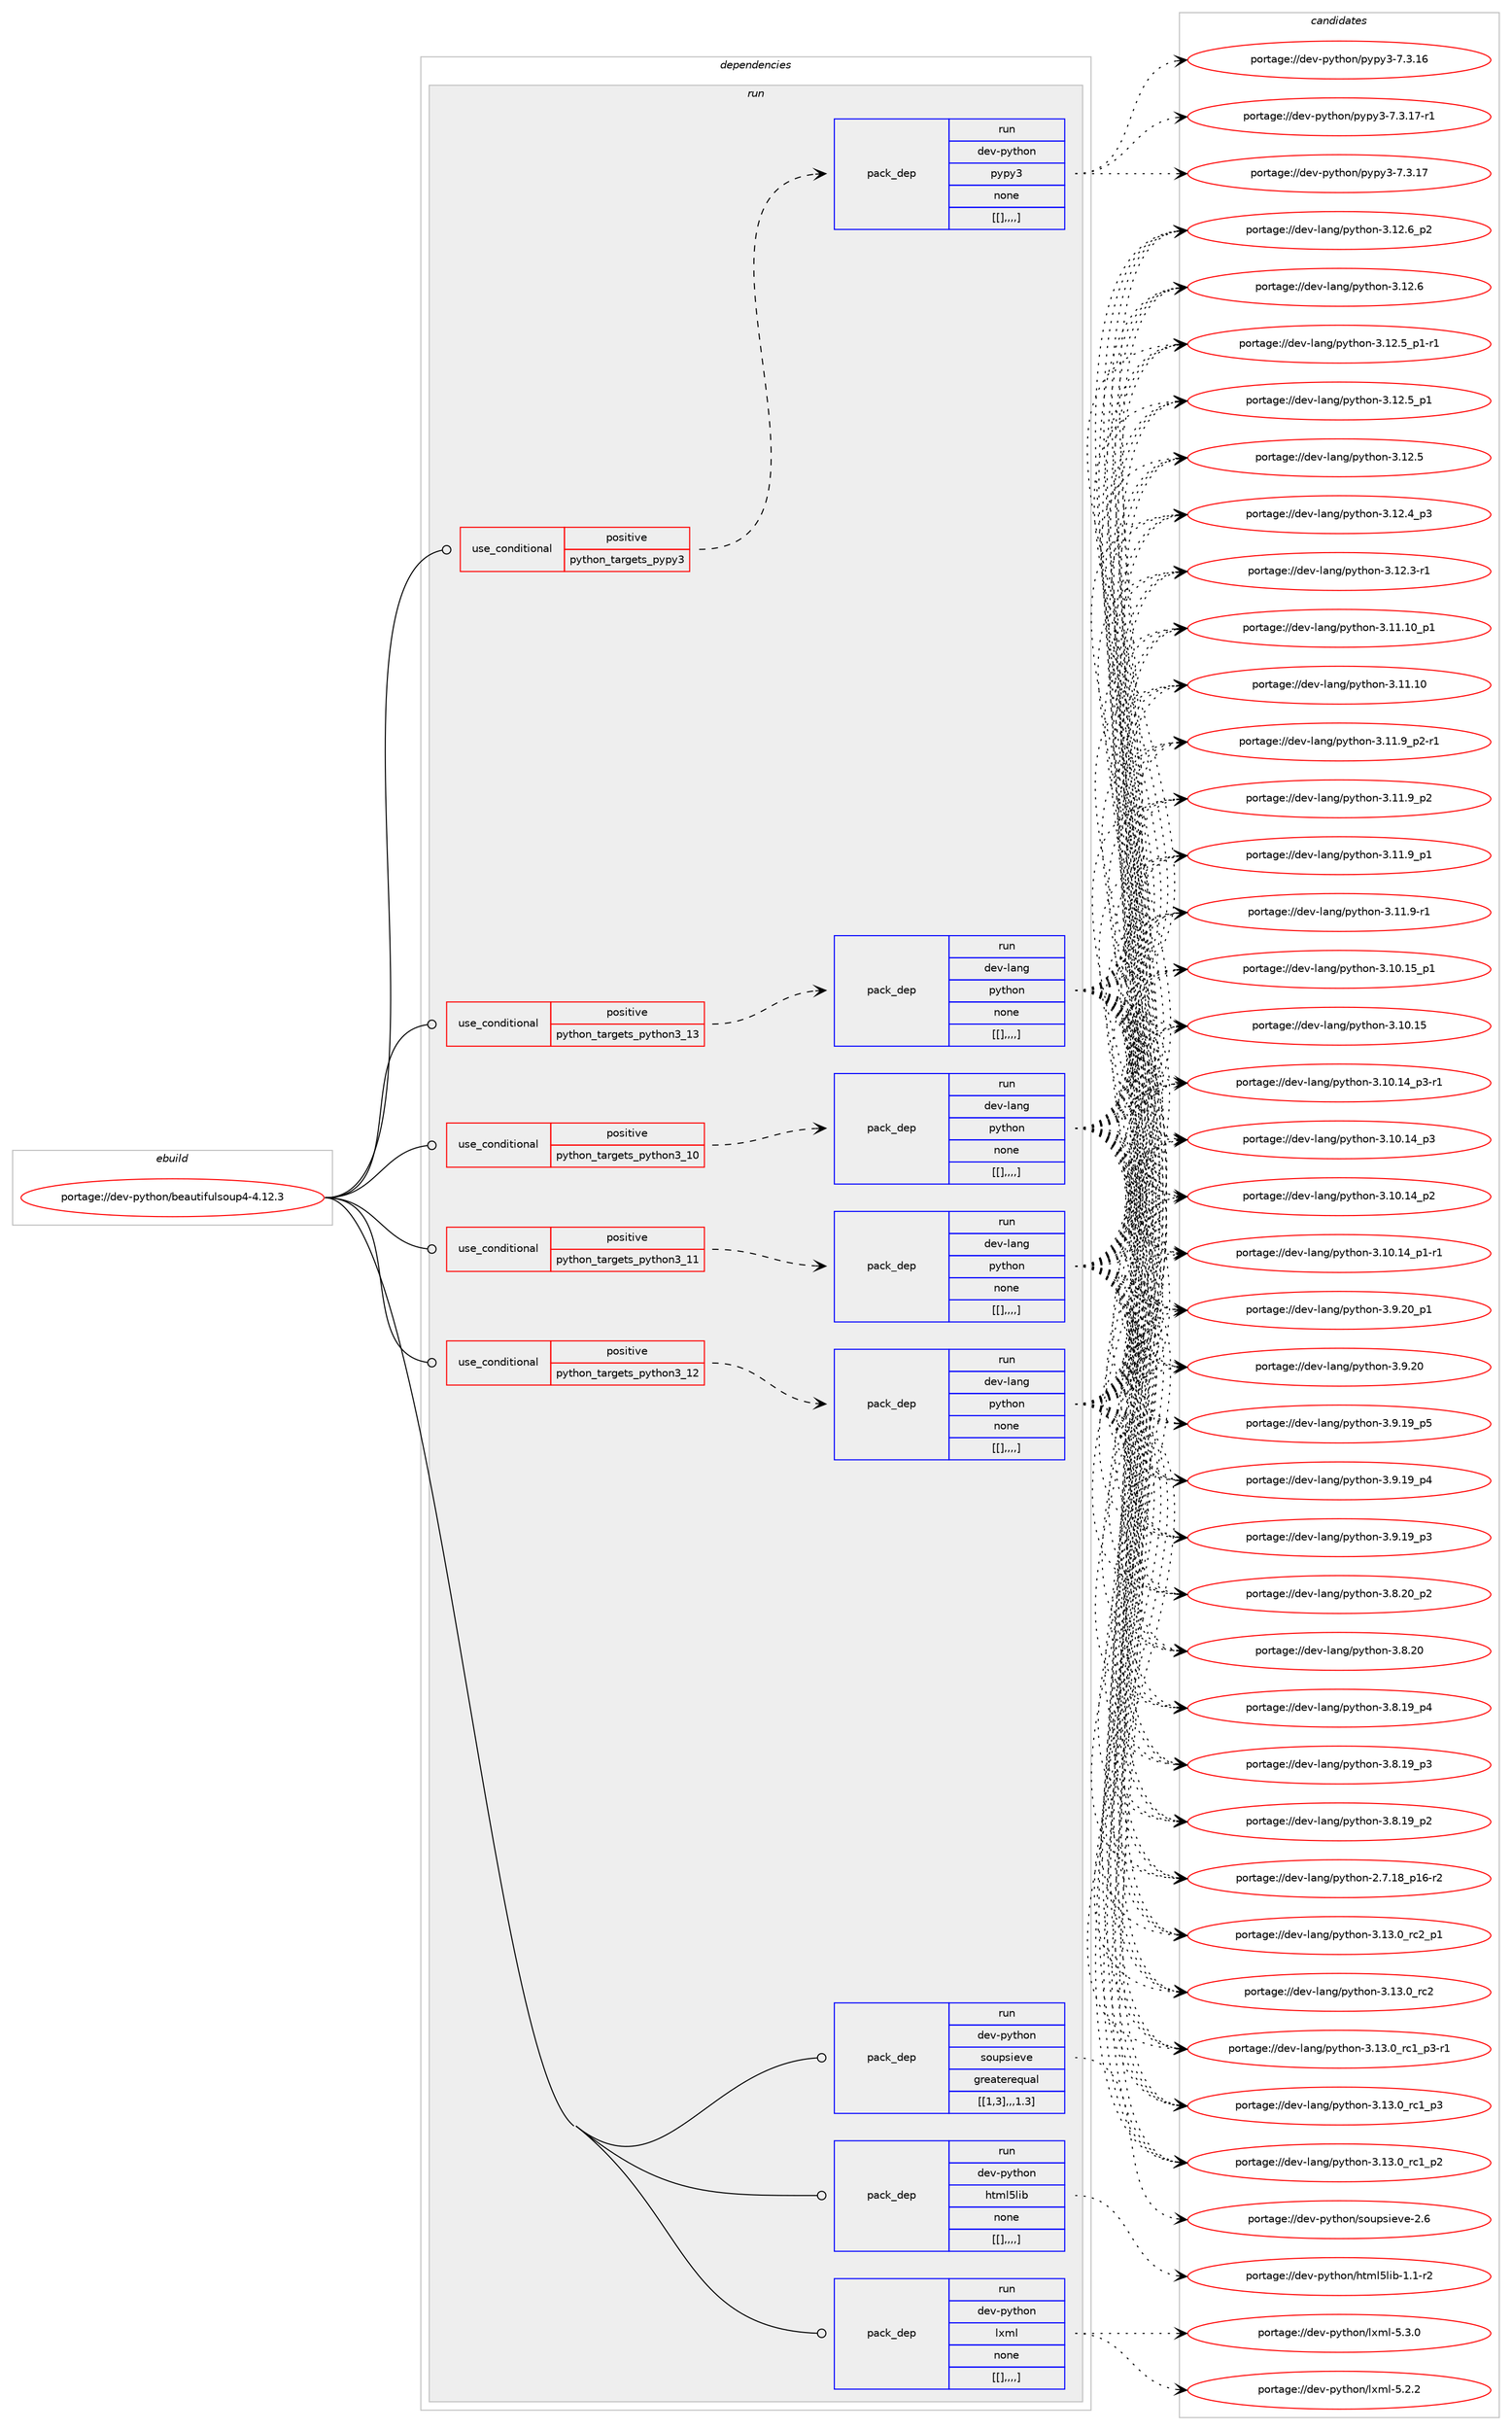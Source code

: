 digraph prolog {

# *************
# Graph options
# *************

newrank=true;
concentrate=true;
compound=true;
graph [rankdir=LR,fontname=Helvetica,fontsize=10,ranksep=1.5];#, ranksep=2.5, nodesep=0.2];
edge  [arrowhead=vee];
node  [fontname=Helvetica,fontsize=10];

# **********
# The ebuild
# **********

subgraph cluster_leftcol {
color=gray;
label=<<i>ebuild</i>>;
id [label="portage://dev-python/beautifulsoup4-4.12.3", color=red, width=4, href="../dev-python/beautifulsoup4-4.12.3.svg"];
}

# ****************
# The dependencies
# ****************

subgraph cluster_midcol {
color=gray;
label=<<i>dependencies</i>>;
subgraph cluster_compile {
fillcolor="#eeeeee";
style=filled;
label=<<i>compile</i>>;
}
subgraph cluster_compileandrun {
fillcolor="#eeeeee";
style=filled;
label=<<i>compile and run</i>>;
}
subgraph cluster_run {
fillcolor="#eeeeee";
style=filled;
label=<<i>run</i>>;
subgraph cond32282 {
dependency144139 [label=<<TABLE BORDER="0" CELLBORDER="1" CELLSPACING="0" CELLPADDING="4"><TR><TD ROWSPAN="3" CELLPADDING="10">use_conditional</TD></TR><TR><TD>positive</TD></TR><TR><TD>python_targets_pypy3</TD></TR></TABLE>>, shape=none, color=red];
subgraph pack110648 {
dependency144140 [label=<<TABLE BORDER="0" CELLBORDER="1" CELLSPACING="0" CELLPADDING="4" WIDTH="220"><TR><TD ROWSPAN="6" CELLPADDING="30">pack_dep</TD></TR><TR><TD WIDTH="110">run</TD></TR><TR><TD>dev-python</TD></TR><TR><TD>pypy3</TD></TR><TR><TD>none</TD></TR><TR><TD>[[],,,,]</TD></TR></TABLE>>, shape=none, color=blue];
}
dependency144139:e -> dependency144140:w [weight=20,style="dashed",arrowhead="vee"];
}
id:e -> dependency144139:w [weight=20,style="solid",arrowhead="odot"];
subgraph cond32283 {
dependency144141 [label=<<TABLE BORDER="0" CELLBORDER="1" CELLSPACING="0" CELLPADDING="4"><TR><TD ROWSPAN="3" CELLPADDING="10">use_conditional</TD></TR><TR><TD>positive</TD></TR><TR><TD>python_targets_python3_10</TD></TR></TABLE>>, shape=none, color=red];
subgraph pack110649 {
dependency144142 [label=<<TABLE BORDER="0" CELLBORDER="1" CELLSPACING="0" CELLPADDING="4" WIDTH="220"><TR><TD ROWSPAN="6" CELLPADDING="30">pack_dep</TD></TR><TR><TD WIDTH="110">run</TD></TR><TR><TD>dev-lang</TD></TR><TR><TD>python</TD></TR><TR><TD>none</TD></TR><TR><TD>[[],,,,]</TD></TR></TABLE>>, shape=none, color=blue];
}
dependency144141:e -> dependency144142:w [weight=20,style="dashed",arrowhead="vee"];
}
id:e -> dependency144141:w [weight=20,style="solid",arrowhead="odot"];
subgraph cond32284 {
dependency144143 [label=<<TABLE BORDER="0" CELLBORDER="1" CELLSPACING="0" CELLPADDING="4"><TR><TD ROWSPAN="3" CELLPADDING="10">use_conditional</TD></TR><TR><TD>positive</TD></TR><TR><TD>python_targets_python3_11</TD></TR></TABLE>>, shape=none, color=red];
subgraph pack110650 {
dependency144144 [label=<<TABLE BORDER="0" CELLBORDER="1" CELLSPACING="0" CELLPADDING="4" WIDTH="220"><TR><TD ROWSPAN="6" CELLPADDING="30">pack_dep</TD></TR><TR><TD WIDTH="110">run</TD></TR><TR><TD>dev-lang</TD></TR><TR><TD>python</TD></TR><TR><TD>none</TD></TR><TR><TD>[[],,,,]</TD></TR></TABLE>>, shape=none, color=blue];
}
dependency144143:e -> dependency144144:w [weight=20,style="dashed",arrowhead="vee"];
}
id:e -> dependency144143:w [weight=20,style="solid",arrowhead="odot"];
subgraph cond32285 {
dependency144145 [label=<<TABLE BORDER="0" CELLBORDER="1" CELLSPACING="0" CELLPADDING="4"><TR><TD ROWSPAN="3" CELLPADDING="10">use_conditional</TD></TR><TR><TD>positive</TD></TR><TR><TD>python_targets_python3_12</TD></TR></TABLE>>, shape=none, color=red];
subgraph pack110651 {
dependency144146 [label=<<TABLE BORDER="0" CELLBORDER="1" CELLSPACING="0" CELLPADDING="4" WIDTH="220"><TR><TD ROWSPAN="6" CELLPADDING="30">pack_dep</TD></TR><TR><TD WIDTH="110">run</TD></TR><TR><TD>dev-lang</TD></TR><TR><TD>python</TD></TR><TR><TD>none</TD></TR><TR><TD>[[],,,,]</TD></TR></TABLE>>, shape=none, color=blue];
}
dependency144145:e -> dependency144146:w [weight=20,style="dashed",arrowhead="vee"];
}
id:e -> dependency144145:w [weight=20,style="solid",arrowhead="odot"];
subgraph cond32286 {
dependency144147 [label=<<TABLE BORDER="0" CELLBORDER="1" CELLSPACING="0" CELLPADDING="4"><TR><TD ROWSPAN="3" CELLPADDING="10">use_conditional</TD></TR><TR><TD>positive</TD></TR><TR><TD>python_targets_python3_13</TD></TR></TABLE>>, shape=none, color=red];
subgraph pack110652 {
dependency144148 [label=<<TABLE BORDER="0" CELLBORDER="1" CELLSPACING="0" CELLPADDING="4" WIDTH="220"><TR><TD ROWSPAN="6" CELLPADDING="30">pack_dep</TD></TR><TR><TD WIDTH="110">run</TD></TR><TR><TD>dev-lang</TD></TR><TR><TD>python</TD></TR><TR><TD>none</TD></TR><TR><TD>[[],,,,]</TD></TR></TABLE>>, shape=none, color=blue];
}
dependency144147:e -> dependency144148:w [weight=20,style="dashed",arrowhead="vee"];
}
id:e -> dependency144147:w [weight=20,style="solid",arrowhead="odot"];
subgraph pack110653 {
dependency144149 [label=<<TABLE BORDER="0" CELLBORDER="1" CELLSPACING="0" CELLPADDING="4" WIDTH="220"><TR><TD ROWSPAN="6" CELLPADDING="30">pack_dep</TD></TR><TR><TD WIDTH="110">run</TD></TR><TR><TD>dev-python</TD></TR><TR><TD>html5lib</TD></TR><TR><TD>none</TD></TR><TR><TD>[[],,,,]</TD></TR></TABLE>>, shape=none, color=blue];
}
id:e -> dependency144149:w [weight=20,style="solid",arrowhead="odot"];
subgraph pack110654 {
dependency144150 [label=<<TABLE BORDER="0" CELLBORDER="1" CELLSPACING="0" CELLPADDING="4" WIDTH="220"><TR><TD ROWSPAN="6" CELLPADDING="30">pack_dep</TD></TR><TR><TD WIDTH="110">run</TD></TR><TR><TD>dev-python</TD></TR><TR><TD>lxml</TD></TR><TR><TD>none</TD></TR><TR><TD>[[],,,,]</TD></TR></TABLE>>, shape=none, color=blue];
}
id:e -> dependency144150:w [weight=20,style="solid",arrowhead="odot"];
subgraph pack110655 {
dependency144151 [label=<<TABLE BORDER="0" CELLBORDER="1" CELLSPACING="0" CELLPADDING="4" WIDTH="220"><TR><TD ROWSPAN="6" CELLPADDING="30">pack_dep</TD></TR><TR><TD WIDTH="110">run</TD></TR><TR><TD>dev-python</TD></TR><TR><TD>soupsieve</TD></TR><TR><TD>greaterequal</TD></TR><TR><TD>[[1,3],,,1.3]</TD></TR></TABLE>>, shape=none, color=blue];
}
id:e -> dependency144151:w [weight=20,style="solid",arrowhead="odot"];
}
}

# **************
# The candidates
# **************

subgraph cluster_choices {
rank=same;
color=gray;
label=<<i>candidates</i>>;

subgraph choice110648 {
color=black;
nodesep=1;
choice100101118451121211161041111104711212111212151455546514649554511449 [label="portage://dev-python/pypy3-7.3.17-r1", color=red, width=4,href="../dev-python/pypy3-7.3.17-r1.svg"];
choice10010111845112121116104111110471121211121215145554651464955 [label="portage://dev-python/pypy3-7.3.17", color=red, width=4,href="../dev-python/pypy3-7.3.17.svg"];
choice10010111845112121116104111110471121211121215145554651464954 [label="portage://dev-python/pypy3-7.3.16", color=red, width=4,href="../dev-python/pypy3-7.3.16.svg"];
dependency144140:e -> choice100101118451121211161041111104711212111212151455546514649554511449:w [style=dotted,weight="100"];
dependency144140:e -> choice10010111845112121116104111110471121211121215145554651464955:w [style=dotted,weight="100"];
dependency144140:e -> choice10010111845112121116104111110471121211121215145554651464954:w [style=dotted,weight="100"];
}
subgraph choice110649 {
color=black;
nodesep=1;
choice100101118451089711010347112121116104111110455146495146489511499509511249 [label="portage://dev-lang/python-3.13.0_rc2_p1", color=red, width=4,href="../dev-lang/python-3.13.0_rc2_p1.svg"];
choice10010111845108971101034711212111610411111045514649514648951149950 [label="portage://dev-lang/python-3.13.0_rc2", color=red, width=4,href="../dev-lang/python-3.13.0_rc2.svg"];
choice1001011184510897110103471121211161041111104551464951464895114994995112514511449 [label="portage://dev-lang/python-3.13.0_rc1_p3-r1", color=red, width=4,href="../dev-lang/python-3.13.0_rc1_p3-r1.svg"];
choice100101118451089711010347112121116104111110455146495146489511499499511251 [label="portage://dev-lang/python-3.13.0_rc1_p3", color=red, width=4,href="../dev-lang/python-3.13.0_rc1_p3.svg"];
choice100101118451089711010347112121116104111110455146495146489511499499511250 [label="portage://dev-lang/python-3.13.0_rc1_p2", color=red, width=4,href="../dev-lang/python-3.13.0_rc1_p2.svg"];
choice100101118451089711010347112121116104111110455146495046549511250 [label="portage://dev-lang/python-3.12.6_p2", color=red, width=4,href="../dev-lang/python-3.12.6_p2.svg"];
choice10010111845108971101034711212111610411111045514649504654 [label="portage://dev-lang/python-3.12.6", color=red, width=4,href="../dev-lang/python-3.12.6.svg"];
choice1001011184510897110103471121211161041111104551464950465395112494511449 [label="portage://dev-lang/python-3.12.5_p1-r1", color=red, width=4,href="../dev-lang/python-3.12.5_p1-r1.svg"];
choice100101118451089711010347112121116104111110455146495046539511249 [label="portage://dev-lang/python-3.12.5_p1", color=red, width=4,href="../dev-lang/python-3.12.5_p1.svg"];
choice10010111845108971101034711212111610411111045514649504653 [label="portage://dev-lang/python-3.12.5", color=red, width=4,href="../dev-lang/python-3.12.5.svg"];
choice100101118451089711010347112121116104111110455146495046529511251 [label="portage://dev-lang/python-3.12.4_p3", color=red, width=4,href="../dev-lang/python-3.12.4_p3.svg"];
choice100101118451089711010347112121116104111110455146495046514511449 [label="portage://dev-lang/python-3.12.3-r1", color=red, width=4,href="../dev-lang/python-3.12.3-r1.svg"];
choice10010111845108971101034711212111610411111045514649494649489511249 [label="portage://dev-lang/python-3.11.10_p1", color=red, width=4,href="../dev-lang/python-3.11.10_p1.svg"];
choice1001011184510897110103471121211161041111104551464949464948 [label="portage://dev-lang/python-3.11.10", color=red, width=4,href="../dev-lang/python-3.11.10.svg"];
choice1001011184510897110103471121211161041111104551464949465795112504511449 [label="portage://dev-lang/python-3.11.9_p2-r1", color=red, width=4,href="../dev-lang/python-3.11.9_p2-r1.svg"];
choice100101118451089711010347112121116104111110455146494946579511250 [label="portage://dev-lang/python-3.11.9_p2", color=red, width=4,href="../dev-lang/python-3.11.9_p2.svg"];
choice100101118451089711010347112121116104111110455146494946579511249 [label="portage://dev-lang/python-3.11.9_p1", color=red, width=4,href="../dev-lang/python-3.11.9_p1.svg"];
choice100101118451089711010347112121116104111110455146494946574511449 [label="portage://dev-lang/python-3.11.9-r1", color=red, width=4,href="../dev-lang/python-3.11.9-r1.svg"];
choice10010111845108971101034711212111610411111045514649484649539511249 [label="portage://dev-lang/python-3.10.15_p1", color=red, width=4,href="../dev-lang/python-3.10.15_p1.svg"];
choice1001011184510897110103471121211161041111104551464948464953 [label="portage://dev-lang/python-3.10.15", color=red, width=4,href="../dev-lang/python-3.10.15.svg"];
choice100101118451089711010347112121116104111110455146494846495295112514511449 [label="portage://dev-lang/python-3.10.14_p3-r1", color=red, width=4,href="../dev-lang/python-3.10.14_p3-r1.svg"];
choice10010111845108971101034711212111610411111045514649484649529511251 [label="portage://dev-lang/python-3.10.14_p3", color=red, width=4,href="../dev-lang/python-3.10.14_p3.svg"];
choice10010111845108971101034711212111610411111045514649484649529511250 [label="portage://dev-lang/python-3.10.14_p2", color=red, width=4,href="../dev-lang/python-3.10.14_p2.svg"];
choice100101118451089711010347112121116104111110455146494846495295112494511449 [label="portage://dev-lang/python-3.10.14_p1-r1", color=red, width=4,href="../dev-lang/python-3.10.14_p1-r1.svg"];
choice100101118451089711010347112121116104111110455146574650489511249 [label="portage://dev-lang/python-3.9.20_p1", color=red, width=4,href="../dev-lang/python-3.9.20_p1.svg"];
choice10010111845108971101034711212111610411111045514657465048 [label="portage://dev-lang/python-3.9.20", color=red, width=4,href="../dev-lang/python-3.9.20.svg"];
choice100101118451089711010347112121116104111110455146574649579511253 [label="portage://dev-lang/python-3.9.19_p5", color=red, width=4,href="../dev-lang/python-3.9.19_p5.svg"];
choice100101118451089711010347112121116104111110455146574649579511252 [label="portage://dev-lang/python-3.9.19_p4", color=red, width=4,href="../dev-lang/python-3.9.19_p4.svg"];
choice100101118451089711010347112121116104111110455146574649579511251 [label="portage://dev-lang/python-3.9.19_p3", color=red, width=4,href="../dev-lang/python-3.9.19_p3.svg"];
choice100101118451089711010347112121116104111110455146564650489511250 [label="portage://dev-lang/python-3.8.20_p2", color=red, width=4,href="../dev-lang/python-3.8.20_p2.svg"];
choice10010111845108971101034711212111610411111045514656465048 [label="portage://dev-lang/python-3.8.20", color=red, width=4,href="../dev-lang/python-3.8.20.svg"];
choice100101118451089711010347112121116104111110455146564649579511252 [label="portage://dev-lang/python-3.8.19_p4", color=red, width=4,href="../dev-lang/python-3.8.19_p4.svg"];
choice100101118451089711010347112121116104111110455146564649579511251 [label="portage://dev-lang/python-3.8.19_p3", color=red, width=4,href="../dev-lang/python-3.8.19_p3.svg"];
choice100101118451089711010347112121116104111110455146564649579511250 [label="portage://dev-lang/python-3.8.19_p2", color=red, width=4,href="../dev-lang/python-3.8.19_p2.svg"];
choice100101118451089711010347112121116104111110455046554649569511249544511450 [label="portage://dev-lang/python-2.7.18_p16-r2", color=red, width=4,href="../dev-lang/python-2.7.18_p16-r2.svg"];
dependency144142:e -> choice100101118451089711010347112121116104111110455146495146489511499509511249:w [style=dotted,weight="100"];
dependency144142:e -> choice10010111845108971101034711212111610411111045514649514648951149950:w [style=dotted,weight="100"];
dependency144142:e -> choice1001011184510897110103471121211161041111104551464951464895114994995112514511449:w [style=dotted,weight="100"];
dependency144142:e -> choice100101118451089711010347112121116104111110455146495146489511499499511251:w [style=dotted,weight="100"];
dependency144142:e -> choice100101118451089711010347112121116104111110455146495146489511499499511250:w [style=dotted,weight="100"];
dependency144142:e -> choice100101118451089711010347112121116104111110455146495046549511250:w [style=dotted,weight="100"];
dependency144142:e -> choice10010111845108971101034711212111610411111045514649504654:w [style=dotted,weight="100"];
dependency144142:e -> choice1001011184510897110103471121211161041111104551464950465395112494511449:w [style=dotted,weight="100"];
dependency144142:e -> choice100101118451089711010347112121116104111110455146495046539511249:w [style=dotted,weight="100"];
dependency144142:e -> choice10010111845108971101034711212111610411111045514649504653:w [style=dotted,weight="100"];
dependency144142:e -> choice100101118451089711010347112121116104111110455146495046529511251:w [style=dotted,weight="100"];
dependency144142:e -> choice100101118451089711010347112121116104111110455146495046514511449:w [style=dotted,weight="100"];
dependency144142:e -> choice10010111845108971101034711212111610411111045514649494649489511249:w [style=dotted,weight="100"];
dependency144142:e -> choice1001011184510897110103471121211161041111104551464949464948:w [style=dotted,weight="100"];
dependency144142:e -> choice1001011184510897110103471121211161041111104551464949465795112504511449:w [style=dotted,weight="100"];
dependency144142:e -> choice100101118451089711010347112121116104111110455146494946579511250:w [style=dotted,weight="100"];
dependency144142:e -> choice100101118451089711010347112121116104111110455146494946579511249:w [style=dotted,weight="100"];
dependency144142:e -> choice100101118451089711010347112121116104111110455146494946574511449:w [style=dotted,weight="100"];
dependency144142:e -> choice10010111845108971101034711212111610411111045514649484649539511249:w [style=dotted,weight="100"];
dependency144142:e -> choice1001011184510897110103471121211161041111104551464948464953:w [style=dotted,weight="100"];
dependency144142:e -> choice100101118451089711010347112121116104111110455146494846495295112514511449:w [style=dotted,weight="100"];
dependency144142:e -> choice10010111845108971101034711212111610411111045514649484649529511251:w [style=dotted,weight="100"];
dependency144142:e -> choice10010111845108971101034711212111610411111045514649484649529511250:w [style=dotted,weight="100"];
dependency144142:e -> choice100101118451089711010347112121116104111110455146494846495295112494511449:w [style=dotted,weight="100"];
dependency144142:e -> choice100101118451089711010347112121116104111110455146574650489511249:w [style=dotted,weight="100"];
dependency144142:e -> choice10010111845108971101034711212111610411111045514657465048:w [style=dotted,weight="100"];
dependency144142:e -> choice100101118451089711010347112121116104111110455146574649579511253:w [style=dotted,weight="100"];
dependency144142:e -> choice100101118451089711010347112121116104111110455146574649579511252:w [style=dotted,weight="100"];
dependency144142:e -> choice100101118451089711010347112121116104111110455146574649579511251:w [style=dotted,weight="100"];
dependency144142:e -> choice100101118451089711010347112121116104111110455146564650489511250:w [style=dotted,weight="100"];
dependency144142:e -> choice10010111845108971101034711212111610411111045514656465048:w [style=dotted,weight="100"];
dependency144142:e -> choice100101118451089711010347112121116104111110455146564649579511252:w [style=dotted,weight="100"];
dependency144142:e -> choice100101118451089711010347112121116104111110455146564649579511251:w [style=dotted,weight="100"];
dependency144142:e -> choice100101118451089711010347112121116104111110455146564649579511250:w [style=dotted,weight="100"];
dependency144142:e -> choice100101118451089711010347112121116104111110455046554649569511249544511450:w [style=dotted,weight="100"];
}
subgraph choice110650 {
color=black;
nodesep=1;
choice100101118451089711010347112121116104111110455146495146489511499509511249 [label="portage://dev-lang/python-3.13.0_rc2_p1", color=red, width=4,href="../dev-lang/python-3.13.0_rc2_p1.svg"];
choice10010111845108971101034711212111610411111045514649514648951149950 [label="portage://dev-lang/python-3.13.0_rc2", color=red, width=4,href="../dev-lang/python-3.13.0_rc2.svg"];
choice1001011184510897110103471121211161041111104551464951464895114994995112514511449 [label="portage://dev-lang/python-3.13.0_rc1_p3-r1", color=red, width=4,href="../dev-lang/python-3.13.0_rc1_p3-r1.svg"];
choice100101118451089711010347112121116104111110455146495146489511499499511251 [label="portage://dev-lang/python-3.13.0_rc1_p3", color=red, width=4,href="../dev-lang/python-3.13.0_rc1_p3.svg"];
choice100101118451089711010347112121116104111110455146495146489511499499511250 [label="portage://dev-lang/python-3.13.0_rc1_p2", color=red, width=4,href="../dev-lang/python-3.13.0_rc1_p2.svg"];
choice100101118451089711010347112121116104111110455146495046549511250 [label="portage://dev-lang/python-3.12.6_p2", color=red, width=4,href="../dev-lang/python-3.12.6_p2.svg"];
choice10010111845108971101034711212111610411111045514649504654 [label="portage://dev-lang/python-3.12.6", color=red, width=4,href="../dev-lang/python-3.12.6.svg"];
choice1001011184510897110103471121211161041111104551464950465395112494511449 [label="portage://dev-lang/python-3.12.5_p1-r1", color=red, width=4,href="../dev-lang/python-3.12.5_p1-r1.svg"];
choice100101118451089711010347112121116104111110455146495046539511249 [label="portage://dev-lang/python-3.12.5_p1", color=red, width=4,href="../dev-lang/python-3.12.5_p1.svg"];
choice10010111845108971101034711212111610411111045514649504653 [label="portage://dev-lang/python-3.12.5", color=red, width=4,href="../dev-lang/python-3.12.5.svg"];
choice100101118451089711010347112121116104111110455146495046529511251 [label="portage://dev-lang/python-3.12.4_p3", color=red, width=4,href="../dev-lang/python-3.12.4_p3.svg"];
choice100101118451089711010347112121116104111110455146495046514511449 [label="portage://dev-lang/python-3.12.3-r1", color=red, width=4,href="../dev-lang/python-3.12.3-r1.svg"];
choice10010111845108971101034711212111610411111045514649494649489511249 [label="portage://dev-lang/python-3.11.10_p1", color=red, width=4,href="../dev-lang/python-3.11.10_p1.svg"];
choice1001011184510897110103471121211161041111104551464949464948 [label="portage://dev-lang/python-3.11.10", color=red, width=4,href="../dev-lang/python-3.11.10.svg"];
choice1001011184510897110103471121211161041111104551464949465795112504511449 [label="portage://dev-lang/python-3.11.9_p2-r1", color=red, width=4,href="../dev-lang/python-3.11.9_p2-r1.svg"];
choice100101118451089711010347112121116104111110455146494946579511250 [label="portage://dev-lang/python-3.11.9_p2", color=red, width=4,href="../dev-lang/python-3.11.9_p2.svg"];
choice100101118451089711010347112121116104111110455146494946579511249 [label="portage://dev-lang/python-3.11.9_p1", color=red, width=4,href="../dev-lang/python-3.11.9_p1.svg"];
choice100101118451089711010347112121116104111110455146494946574511449 [label="portage://dev-lang/python-3.11.9-r1", color=red, width=4,href="../dev-lang/python-3.11.9-r1.svg"];
choice10010111845108971101034711212111610411111045514649484649539511249 [label="portage://dev-lang/python-3.10.15_p1", color=red, width=4,href="../dev-lang/python-3.10.15_p1.svg"];
choice1001011184510897110103471121211161041111104551464948464953 [label="portage://dev-lang/python-3.10.15", color=red, width=4,href="../dev-lang/python-3.10.15.svg"];
choice100101118451089711010347112121116104111110455146494846495295112514511449 [label="portage://dev-lang/python-3.10.14_p3-r1", color=red, width=4,href="../dev-lang/python-3.10.14_p3-r1.svg"];
choice10010111845108971101034711212111610411111045514649484649529511251 [label="portage://dev-lang/python-3.10.14_p3", color=red, width=4,href="../dev-lang/python-3.10.14_p3.svg"];
choice10010111845108971101034711212111610411111045514649484649529511250 [label="portage://dev-lang/python-3.10.14_p2", color=red, width=4,href="../dev-lang/python-3.10.14_p2.svg"];
choice100101118451089711010347112121116104111110455146494846495295112494511449 [label="portage://dev-lang/python-3.10.14_p1-r1", color=red, width=4,href="../dev-lang/python-3.10.14_p1-r1.svg"];
choice100101118451089711010347112121116104111110455146574650489511249 [label="portage://dev-lang/python-3.9.20_p1", color=red, width=4,href="../dev-lang/python-3.9.20_p1.svg"];
choice10010111845108971101034711212111610411111045514657465048 [label="portage://dev-lang/python-3.9.20", color=red, width=4,href="../dev-lang/python-3.9.20.svg"];
choice100101118451089711010347112121116104111110455146574649579511253 [label="portage://dev-lang/python-3.9.19_p5", color=red, width=4,href="../dev-lang/python-3.9.19_p5.svg"];
choice100101118451089711010347112121116104111110455146574649579511252 [label="portage://dev-lang/python-3.9.19_p4", color=red, width=4,href="../dev-lang/python-3.9.19_p4.svg"];
choice100101118451089711010347112121116104111110455146574649579511251 [label="portage://dev-lang/python-3.9.19_p3", color=red, width=4,href="../dev-lang/python-3.9.19_p3.svg"];
choice100101118451089711010347112121116104111110455146564650489511250 [label="portage://dev-lang/python-3.8.20_p2", color=red, width=4,href="../dev-lang/python-3.8.20_p2.svg"];
choice10010111845108971101034711212111610411111045514656465048 [label="portage://dev-lang/python-3.8.20", color=red, width=4,href="../dev-lang/python-3.8.20.svg"];
choice100101118451089711010347112121116104111110455146564649579511252 [label="portage://dev-lang/python-3.8.19_p4", color=red, width=4,href="../dev-lang/python-3.8.19_p4.svg"];
choice100101118451089711010347112121116104111110455146564649579511251 [label="portage://dev-lang/python-3.8.19_p3", color=red, width=4,href="../dev-lang/python-3.8.19_p3.svg"];
choice100101118451089711010347112121116104111110455146564649579511250 [label="portage://dev-lang/python-3.8.19_p2", color=red, width=4,href="../dev-lang/python-3.8.19_p2.svg"];
choice100101118451089711010347112121116104111110455046554649569511249544511450 [label="portage://dev-lang/python-2.7.18_p16-r2", color=red, width=4,href="../dev-lang/python-2.7.18_p16-r2.svg"];
dependency144144:e -> choice100101118451089711010347112121116104111110455146495146489511499509511249:w [style=dotted,weight="100"];
dependency144144:e -> choice10010111845108971101034711212111610411111045514649514648951149950:w [style=dotted,weight="100"];
dependency144144:e -> choice1001011184510897110103471121211161041111104551464951464895114994995112514511449:w [style=dotted,weight="100"];
dependency144144:e -> choice100101118451089711010347112121116104111110455146495146489511499499511251:w [style=dotted,weight="100"];
dependency144144:e -> choice100101118451089711010347112121116104111110455146495146489511499499511250:w [style=dotted,weight="100"];
dependency144144:e -> choice100101118451089711010347112121116104111110455146495046549511250:w [style=dotted,weight="100"];
dependency144144:e -> choice10010111845108971101034711212111610411111045514649504654:w [style=dotted,weight="100"];
dependency144144:e -> choice1001011184510897110103471121211161041111104551464950465395112494511449:w [style=dotted,weight="100"];
dependency144144:e -> choice100101118451089711010347112121116104111110455146495046539511249:w [style=dotted,weight="100"];
dependency144144:e -> choice10010111845108971101034711212111610411111045514649504653:w [style=dotted,weight="100"];
dependency144144:e -> choice100101118451089711010347112121116104111110455146495046529511251:w [style=dotted,weight="100"];
dependency144144:e -> choice100101118451089711010347112121116104111110455146495046514511449:w [style=dotted,weight="100"];
dependency144144:e -> choice10010111845108971101034711212111610411111045514649494649489511249:w [style=dotted,weight="100"];
dependency144144:e -> choice1001011184510897110103471121211161041111104551464949464948:w [style=dotted,weight="100"];
dependency144144:e -> choice1001011184510897110103471121211161041111104551464949465795112504511449:w [style=dotted,weight="100"];
dependency144144:e -> choice100101118451089711010347112121116104111110455146494946579511250:w [style=dotted,weight="100"];
dependency144144:e -> choice100101118451089711010347112121116104111110455146494946579511249:w [style=dotted,weight="100"];
dependency144144:e -> choice100101118451089711010347112121116104111110455146494946574511449:w [style=dotted,weight="100"];
dependency144144:e -> choice10010111845108971101034711212111610411111045514649484649539511249:w [style=dotted,weight="100"];
dependency144144:e -> choice1001011184510897110103471121211161041111104551464948464953:w [style=dotted,weight="100"];
dependency144144:e -> choice100101118451089711010347112121116104111110455146494846495295112514511449:w [style=dotted,weight="100"];
dependency144144:e -> choice10010111845108971101034711212111610411111045514649484649529511251:w [style=dotted,weight="100"];
dependency144144:e -> choice10010111845108971101034711212111610411111045514649484649529511250:w [style=dotted,weight="100"];
dependency144144:e -> choice100101118451089711010347112121116104111110455146494846495295112494511449:w [style=dotted,weight="100"];
dependency144144:e -> choice100101118451089711010347112121116104111110455146574650489511249:w [style=dotted,weight="100"];
dependency144144:e -> choice10010111845108971101034711212111610411111045514657465048:w [style=dotted,weight="100"];
dependency144144:e -> choice100101118451089711010347112121116104111110455146574649579511253:w [style=dotted,weight="100"];
dependency144144:e -> choice100101118451089711010347112121116104111110455146574649579511252:w [style=dotted,weight="100"];
dependency144144:e -> choice100101118451089711010347112121116104111110455146574649579511251:w [style=dotted,weight="100"];
dependency144144:e -> choice100101118451089711010347112121116104111110455146564650489511250:w [style=dotted,weight="100"];
dependency144144:e -> choice10010111845108971101034711212111610411111045514656465048:w [style=dotted,weight="100"];
dependency144144:e -> choice100101118451089711010347112121116104111110455146564649579511252:w [style=dotted,weight="100"];
dependency144144:e -> choice100101118451089711010347112121116104111110455146564649579511251:w [style=dotted,weight="100"];
dependency144144:e -> choice100101118451089711010347112121116104111110455146564649579511250:w [style=dotted,weight="100"];
dependency144144:e -> choice100101118451089711010347112121116104111110455046554649569511249544511450:w [style=dotted,weight="100"];
}
subgraph choice110651 {
color=black;
nodesep=1;
choice100101118451089711010347112121116104111110455146495146489511499509511249 [label="portage://dev-lang/python-3.13.0_rc2_p1", color=red, width=4,href="../dev-lang/python-3.13.0_rc2_p1.svg"];
choice10010111845108971101034711212111610411111045514649514648951149950 [label="portage://dev-lang/python-3.13.0_rc2", color=red, width=4,href="../dev-lang/python-3.13.0_rc2.svg"];
choice1001011184510897110103471121211161041111104551464951464895114994995112514511449 [label="portage://dev-lang/python-3.13.0_rc1_p3-r1", color=red, width=4,href="../dev-lang/python-3.13.0_rc1_p3-r1.svg"];
choice100101118451089711010347112121116104111110455146495146489511499499511251 [label="portage://dev-lang/python-3.13.0_rc1_p3", color=red, width=4,href="../dev-lang/python-3.13.0_rc1_p3.svg"];
choice100101118451089711010347112121116104111110455146495146489511499499511250 [label="portage://dev-lang/python-3.13.0_rc1_p2", color=red, width=4,href="../dev-lang/python-3.13.0_rc1_p2.svg"];
choice100101118451089711010347112121116104111110455146495046549511250 [label="portage://dev-lang/python-3.12.6_p2", color=red, width=4,href="../dev-lang/python-3.12.6_p2.svg"];
choice10010111845108971101034711212111610411111045514649504654 [label="portage://dev-lang/python-3.12.6", color=red, width=4,href="../dev-lang/python-3.12.6.svg"];
choice1001011184510897110103471121211161041111104551464950465395112494511449 [label="portage://dev-lang/python-3.12.5_p1-r1", color=red, width=4,href="../dev-lang/python-3.12.5_p1-r1.svg"];
choice100101118451089711010347112121116104111110455146495046539511249 [label="portage://dev-lang/python-3.12.5_p1", color=red, width=4,href="../dev-lang/python-3.12.5_p1.svg"];
choice10010111845108971101034711212111610411111045514649504653 [label="portage://dev-lang/python-3.12.5", color=red, width=4,href="../dev-lang/python-3.12.5.svg"];
choice100101118451089711010347112121116104111110455146495046529511251 [label="portage://dev-lang/python-3.12.4_p3", color=red, width=4,href="../dev-lang/python-3.12.4_p3.svg"];
choice100101118451089711010347112121116104111110455146495046514511449 [label="portage://dev-lang/python-3.12.3-r1", color=red, width=4,href="../dev-lang/python-3.12.3-r1.svg"];
choice10010111845108971101034711212111610411111045514649494649489511249 [label="portage://dev-lang/python-3.11.10_p1", color=red, width=4,href="../dev-lang/python-3.11.10_p1.svg"];
choice1001011184510897110103471121211161041111104551464949464948 [label="portage://dev-lang/python-3.11.10", color=red, width=4,href="../dev-lang/python-3.11.10.svg"];
choice1001011184510897110103471121211161041111104551464949465795112504511449 [label="portage://dev-lang/python-3.11.9_p2-r1", color=red, width=4,href="../dev-lang/python-3.11.9_p2-r1.svg"];
choice100101118451089711010347112121116104111110455146494946579511250 [label="portage://dev-lang/python-3.11.9_p2", color=red, width=4,href="../dev-lang/python-3.11.9_p2.svg"];
choice100101118451089711010347112121116104111110455146494946579511249 [label="portage://dev-lang/python-3.11.9_p1", color=red, width=4,href="../dev-lang/python-3.11.9_p1.svg"];
choice100101118451089711010347112121116104111110455146494946574511449 [label="portage://dev-lang/python-3.11.9-r1", color=red, width=4,href="../dev-lang/python-3.11.9-r1.svg"];
choice10010111845108971101034711212111610411111045514649484649539511249 [label="portage://dev-lang/python-3.10.15_p1", color=red, width=4,href="../dev-lang/python-3.10.15_p1.svg"];
choice1001011184510897110103471121211161041111104551464948464953 [label="portage://dev-lang/python-3.10.15", color=red, width=4,href="../dev-lang/python-3.10.15.svg"];
choice100101118451089711010347112121116104111110455146494846495295112514511449 [label="portage://dev-lang/python-3.10.14_p3-r1", color=red, width=4,href="../dev-lang/python-3.10.14_p3-r1.svg"];
choice10010111845108971101034711212111610411111045514649484649529511251 [label="portage://dev-lang/python-3.10.14_p3", color=red, width=4,href="../dev-lang/python-3.10.14_p3.svg"];
choice10010111845108971101034711212111610411111045514649484649529511250 [label="portage://dev-lang/python-3.10.14_p2", color=red, width=4,href="../dev-lang/python-3.10.14_p2.svg"];
choice100101118451089711010347112121116104111110455146494846495295112494511449 [label="portage://dev-lang/python-3.10.14_p1-r1", color=red, width=4,href="../dev-lang/python-3.10.14_p1-r1.svg"];
choice100101118451089711010347112121116104111110455146574650489511249 [label="portage://dev-lang/python-3.9.20_p1", color=red, width=4,href="../dev-lang/python-3.9.20_p1.svg"];
choice10010111845108971101034711212111610411111045514657465048 [label="portage://dev-lang/python-3.9.20", color=red, width=4,href="../dev-lang/python-3.9.20.svg"];
choice100101118451089711010347112121116104111110455146574649579511253 [label="portage://dev-lang/python-3.9.19_p5", color=red, width=4,href="../dev-lang/python-3.9.19_p5.svg"];
choice100101118451089711010347112121116104111110455146574649579511252 [label="portage://dev-lang/python-3.9.19_p4", color=red, width=4,href="../dev-lang/python-3.9.19_p4.svg"];
choice100101118451089711010347112121116104111110455146574649579511251 [label="portage://dev-lang/python-3.9.19_p3", color=red, width=4,href="../dev-lang/python-3.9.19_p3.svg"];
choice100101118451089711010347112121116104111110455146564650489511250 [label="portage://dev-lang/python-3.8.20_p2", color=red, width=4,href="../dev-lang/python-3.8.20_p2.svg"];
choice10010111845108971101034711212111610411111045514656465048 [label="portage://dev-lang/python-3.8.20", color=red, width=4,href="../dev-lang/python-3.8.20.svg"];
choice100101118451089711010347112121116104111110455146564649579511252 [label="portage://dev-lang/python-3.8.19_p4", color=red, width=4,href="../dev-lang/python-3.8.19_p4.svg"];
choice100101118451089711010347112121116104111110455146564649579511251 [label="portage://dev-lang/python-3.8.19_p3", color=red, width=4,href="../dev-lang/python-3.8.19_p3.svg"];
choice100101118451089711010347112121116104111110455146564649579511250 [label="portage://dev-lang/python-3.8.19_p2", color=red, width=4,href="../dev-lang/python-3.8.19_p2.svg"];
choice100101118451089711010347112121116104111110455046554649569511249544511450 [label="portage://dev-lang/python-2.7.18_p16-r2", color=red, width=4,href="../dev-lang/python-2.7.18_p16-r2.svg"];
dependency144146:e -> choice100101118451089711010347112121116104111110455146495146489511499509511249:w [style=dotted,weight="100"];
dependency144146:e -> choice10010111845108971101034711212111610411111045514649514648951149950:w [style=dotted,weight="100"];
dependency144146:e -> choice1001011184510897110103471121211161041111104551464951464895114994995112514511449:w [style=dotted,weight="100"];
dependency144146:e -> choice100101118451089711010347112121116104111110455146495146489511499499511251:w [style=dotted,weight="100"];
dependency144146:e -> choice100101118451089711010347112121116104111110455146495146489511499499511250:w [style=dotted,weight="100"];
dependency144146:e -> choice100101118451089711010347112121116104111110455146495046549511250:w [style=dotted,weight="100"];
dependency144146:e -> choice10010111845108971101034711212111610411111045514649504654:w [style=dotted,weight="100"];
dependency144146:e -> choice1001011184510897110103471121211161041111104551464950465395112494511449:w [style=dotted,weight="100"];
dependency144146:e -> choice100101118451089711010347112121116104111110455146495046539511249:w [style=dotted,weight="100"];
dependency144146:e -> choice10010111845108971101034711212111610411111045514649504653:w [style=dotted,weight="100"];
dependency144146:e -> choice100101118451089711010347112121116104111110455146495046529511251:w [style=dotted,weight="100"];
dependency144146:e -> choice100101118451089711010347112121116104111110455146495046514511449:w [style=dotted,weight="100"];
dependency144146:e -> choice10010111845108971101034711212111610411111045514649494649489511249:w [style=dotted,weight="100"];
dependency144146:e -> choice1001011184510897110103471121211161041111104551464949464948:w [style=dotted,weight="100"];
dependency144146:e -> choice1001011184510897110103471121211161041111104551464949465795112504511449:w [style=dotted,weight="100"];
dependency144146:e -> choice100101118451089711010347112121116104111110455146494946579511250:w [style=dotted,weight="100"];
dependency144146:e -> choice100101118451089711010347112121116104111110455146494946579511249:w [style=dotted,weight="100"];
dependency144146:e -> choice100101118451089711010347112121116104111110455146494946574511449:w [style=dotted,weight="100"];
dependency144146:e -> choice10010111845108971101034711212111610411111045514649484649539511249:w [style=dotted,weight="100"];
dependency144146:e -> choice1001011184510897110103471121211161041111104551464948464953:w [style=dotted,weight="100"];
dependency144146:e -> choice100101118451089711010347112121116104111110455146494846495295112514511449:w [style=dotted,weight="100"];
dependency144146:e -> choice10010111845108971101034711212111610411111045514649484649529511251:w [style=dotted,weight="100"];
dependency144146:e -> choice10010111845108971101034711212111610411111045514649484649529511250:w [style=dotted,weight="100"];
dependency144146:e -> choice100101118451089711010347112121116104111110455146494846495295112494511449:w [style=dotted,weight="100"];
dependency144146:e -> choice100101118451089711010347112121116104111110455146574650489511249:w [style=dotted,weight="100"];
dependency144146:e -> choice10010111845108971101034711212111610411111045514657465048:w [style=dotted,weight="100"];
dependency144146:e -> choice100101118451089711010347112121116104111110455146574649579511253:w [style=dotted,weight="100"];
dependency144146:e -> choice100101118451089711010347112121116104111110455146574649579511252:w [style=dotted,weight="100"];
dependency144146:e -> choice100101118451089711010347112121116104111110455146574649579511251:w [style=dotted,weight="100"];
dependency144146:e -> choice100101118451089711010347112121116104111110455146564650489511250:w [style=dotted,weight="100"];
dependency144146:e -> choice10010111845108971101034711212111610411111045514656465048:w [style=dotted,weight="100"];
dependency144146:e -> choice100101118451089711010347112121116104111110455146564649579511252:w [style=dotted,weight="100"];
dependency144146:e -> choice100101118451089711010347112121116104111110455146564649579511251:w [style=dotted,weight="100"];
dependency144146:e -> choice100101118451089711010347112121116104111110455146564649579511250:w [style=dotted,weight="100"];
dependency144146:e -> choice100101118451089711010347112121116104111110455046554649569511249544511450:w [style=dotted,weight="100"];
}
subgraph choice110652 {
color=black;
nodesep=1;
choice100101118451089711010347112121116104111110455146495146489511499509511249 [label="portage://dev-lang/python-3.13.0_rc2_p1", color=red, width=4,href="../dev-lang/python-3.13.0_rc2_p1.svg"];
choice10010111845108971101034711212111610411111045514649514648951149950 [label="portage://dev-lang/python-3.13.0_rc2", color=red, width=4,href="../dev-lang/python-3.13.0_rc2.svg"];
choice1001011184510897110103471121211161041111104551464951464895114994995112514511449 [label="portage://dev-lang/python-3.13.0_rc1_p3-r1", color=red, width=4,href="../dev-lang/python-3.13.0_rc1_p3-r1.svg"];
choice100101118451089711010347112121116104111110455146495146489511499499511251 [label="portage://dev-lang/python-3.13.0_rc1_p3", color=red, width=4,href="../dev-lang/python-3.13.0_rc1_p3.svg"];
choice100101118451089711010347112121116104111110455146495146489511499499511250 [label="portage://dev-lang/python-3.13.0_rc1_p2", color=red, width=4,href="../dev-lang/python-3.13.0_rc1_p2.svg"];
choice100101118451089711010347112121116104111110455146495046549511250 [label="portage://dev-lang/python-3.12.6_p2", color=red, width=4,href="../dev-lang/python-3.12.6_p2.svg"];
choice10010111845108971101034711212111610411111045514649504654 [label="portage://dev-lang/python-3.12.6", color=red, width=4,href="../dev-lang/python-3.12.6.svg"];
choice1001011184510897110103471121211161041111104551464950465395112494511449 [label="portage://dev-lang/python-3.12.5_p1-r1", color=red, width=4,href="../dev-lang/python-3.12.5_p1-r1.svg"];
choice100101118451089711010347112121116104111110455146495046539511249 [label="portage://dev-lang/python-3.12.5_p1", color=red, width=4,href="../dev-lang/python-3.12.5_p1.svg"];
choice10010111845108971101034711212111610411111045514649504653 [label="portage://dev-lang/python-3.12.5", color=red, width=4,href="../dev-lang/python-3.12.5.svg"];
choice100101118451089711010347112121116104111110455146495046529511251 [label="portage://dev-lang/python-3.12.4_p3", color=red, width=4,href="../dev-lang/python-3.12.4_p3.svg"];
choice100101118451089711010347112121116104111110455146495046514511449 [label="portage://dev-lang/python-3.12.3-r1", color=red, width=4,href="../dev-lang/python-3.12.3-r1.svg"];
choice10010111845108971101034711212111610411111045514649494649489511249 [label="portage://dev-lang/python-3.11.10_p1", color=red, width=4,href="../dev-lang/python-3.11.10_p1.svg"];
choice1001011184510897110103471121211161041111104551464949464948 [label="portage://dev-lang/python-3.11.10", color=red, width=4,href="../dev-lang/python-3.11.10.svg"];
choice1001011184510897110103471121211161041111104551464949465795112504511449 [label="portage://dev-lang/python-3.11.9_p2-r1", color=red, width=4,href="../dev-lang/python-3.11.9_p2-r1.svg"];
choice100101118451089711010347112121116104111110455146494946579511250 [label="portage://dev-lang/python-3.11.9_p2", color=red, width=4,href="../dev-lang/python-3.11.9_p2.svg"];
choice100101118451089711010347112121116104111110455146494946579511249 [label="portage://dev-lang/python-3.11.9_p1", color=red, width=4,href="../dev-lang/python-3.11.9_p1.svg"];
choice100101118451089711010347112121116104111110455146494946574511449 [label="portage://dev-lang/python-3.11.9-r1", color=red, width=4,href="../dev-lang/python-3.11.9-r1.svg"];
choice10010111845108971101034711212111610411111045514649484649539511249 [label="portage://dev-lang/python-3.10.15_p1", color=red, width=4,href="../dev-lang/python-3.10.15_p1.svg"];
choice1001011184510897110103471121211161041111104551464948464953 [label="portage://dev-lang/python-3.10.15", color=red, width=4,href="../dev-lang/python-3.10.15.svg"];
choice100101118451089711010347112121116104111110455146494846495295112514511449 [label="portage://dev-lang/python-3.10.14_p3-r1", color=red, width=4,href="../dev-lang/python-3.10.14_p3-r1.svg"];
choice10010111845108971101034711212111610411111045514649484649529511251 [label="portage://dev-lang/python-3.10.14_p3", color=red, width=4,href="../dev-lang/python-3.10.14_p3.svg"];
choice10010111845108971101034711212111610411111045514649484649529511250 [label="portage://dev-lang/python-3.10.14_p2", color=red, width=4,href="../dev-lang/python-3.10.14_p2.svg"];
choice100101118451089711010347112121116104111110455146494846495295112494511449 [label="portage://dev-lang/python-3.10.14_p1-r1", color=red, width=4,href="../dev-lang/python-3.10.14_p1-r1.svg"];
choice100101118451089711010347112121116104111110455146574650489511249 [label="portage://dev-lang/python-3.9.20_p1", color=red, width=4,href="../dev-lang/python-3.9.20_p1.svg"];
choice10010111845108971101034711212111610411111045514657465048 [label="portage://dev-lang/python-3.9.20", color=red, width=4,href="../dev-lang/python-3.9.20.svg"];
choice100101118451089711010347112121116104111110455146574649579511253 [label="portage://dev-lang/python-3.9.19_p5", color=red, width=4,href="../dev-lang/python-3.9.19_p5.svg"];
choice100101118451089711010347112121116104111110455146574649579511252 [label="portage://dev-lang/python-3.9.19_p4", color=red, width=4,href="../dev-lang/python-3.9.19_p4.svg"];
choice100101118451089711010347112121116104111110455146574649579511251 [label="portage://dev-lang/python-3.9.19_p3", color=red, width=4,href="../dev-lang/python-3.9.19_p3.svg"];
choice100101118451089711010347112121116104111110455146564650489511250 [label="portage://dev-lang/python-3.8.20_p2", color=red, width=4,href="../dev-lang/python-3.8.20_p2.svg"];
choice10010111845108971101034711212111610411111045514656465048 [label="portage://dev-lang/python-3.8.20", color=red, width=4,href="../dev-lang/python-3.8.20.svg"];
choice100101118451089711010347112121116104111110455146564649579511252 [label="portage://dev-lang/python-3.8.19_p4", color=red, width=4,href="../dev-lang/python-3.8.19_p4.svg"];
choice100101118451089711010347112121116104111110455146564649579511251 [label="portage://dev-lang/python-3.8.19_p3", color=red, width=4,href="../dev-lang/python-3.8.19_p3.svg"];
choice100101118451089711010347112121116104111110455146564649579511250 [label="portage://dev-lang/python-3.8.19_p2", color=red, width=4,href="../dev-lang/python-3.8.19_p2.svg"];
choice100101118451089711010347112121116104111110455046554649569511249544511450 [label="portage://dev-lang/python-2.7.18_p16-r2", color=red, width=4,href="../dev-lang/python-2.7.18_p16-r2.svg"];
dependency144148:e -> choice100101118451089711010347112121116104111110455146495146489511499509511249:w [style=dotted,weight="100"];
dependency144148:e -> choice10010111845108971101034711212111610411111045514649514648951149950:w [style=dotted,weight="100"];
dependency144148:e -> choice1001011184510897110103471121211161041111104551464951464895114994995112514511449:w [style=dotted,weight="100"];
dependency144148:e -> choice100101118451089711010347112121116104111110455146495146489511499499511251:w [style=dotted,weight="100"];
dependency144148:e -> choice100101118451089711010347112121116104111110455146495146489511499499511250:w [style=dotted,weight="100"];
dependency144148:e -> choice100101118451089711010347112121116104111110455146495046549511250:w [style=dotted,weight="100"];
dependency144148:e -> choice10010111845108971101034711212111610411111045514649504654:w [style=dotted,weight="100"];
dependency144148:e -> choice1001011184510897110103471121211161041111104551464950465395112494511449:w [style=dotted,weight="100"];
dependency144148:e -> choice100101118451089711010347112121116104111110455146495046539511249:w [style=dotted,weight="100"];
dependency144148:e -> choice10010111845108971101034711212111610411111045514649504653:w [style=dotted,weight="100"];
dependency144148:e -> choice100101118451089711010347112121116104111110455146495046529511251:w [style=dotted,weight="100"];
dependency144148:e -> choice100101118451089711010347112121116104111110455146495046514511449:w [style=dotted,weight="100"];
dependency144148:e -> choice10010111845108971101034711212111610411111045514649494649489511249:w [style=dotted,weight="100"];
dependency144148:e -> choice1001011184510897110103471121211161041111104551464949464948:w [style=dotted,weight="100"];
dependency144148:e -> choice1001011184510897110103471121211161041111104551464949465795112504511449:w [style=dotted,weight="100"];
dependency144148:e -> choice100101118451089711010347112121116104111110455146494946579511250:w [style=dotted,weight="100"];
dependency144148:e -> choice100101118451089711010347112121116104111110455146494946579511249:w [style=dotted,weight="100"];
dependency144148:e -> choice100101118451089711010347112121116104111110455146494946574511449:w [style=dotted,weight="100"];
dependency144148:e -> choice10010111845108971101034711212111610411111045514649484649539511249:w [style=dotted,weight="100"];
dependency144148:e -> choice1001011184510897110103471121211161041111104551464948464953:w [style=dotted,weight="100"];
dependency144148:e -> choice100101118451089711010347112121116104111110455146494846495295112514511449:w [style=dotted,weight="100"];
dependency144148:e -> choice10010111845108971101034711212111610411111045514649484649529511251:w [style=dotted,weight="100"];
dependency144148:e -> choice10010111845108971101034711212111610411111045514649484649529511250:w [style=dotted,weight="100"];
dependency144148:e -> choice100101118451089711010347112121116104111110455146494846495295112494511449:w [style=dotted,weight="100"];
dependency144148:e -> choice100101118451089711010347112121116104111110455146574650489511249:w [style=dotted,weight="100"];
dependency144148:e -> choice10010111845108971101034711212111610411111045514657465048:w [style=dotted,weight="100"];
dependency144148:e -> choice100101118451089711010347112121116104111110455146574649579511253:w [style=dotted,weight="100"];
dependency144148:e -> choice100101118451089711010347112121116104111110455146574649579511252:w [style=dotted,weight="100"];
dependency144148:e -> choice100101118451089711010347112121116104111110455146574649579511251:w [style=dotted,weight="100"];
dependency144148:e -> choice100101118451089711010347112121116104111110455146564650489511250:w [style=dotted,weight="100"];
dependency144148:e -> choice10010111845108971101034711212111610411111045514656465048:w [style=dotted,weight="100"];
dependency144148:e -> choice100101118451089711010347112121116104111110455146564649579511252:w [style=dotted,weight="100"];
dependency144148:e -> choice100101118451089711010347112121116104111110455146564649579511251:w [style=dotted,weight="100"];
dependency144148:e -> choice100101118451089711010347112121116104111110455146564649579511250:w [style=dotted,weight="100"];
dependency144148:e -> choice100101118451089711010347112121116104111110455046554649569511249544511450:w [style=dotted,weight="100"];
}
subgraph choice110653 {
color=black;
nodesep=1;
choice10010111845112121116104111110471041161091085310810598454946494511450 [label="portage://dev-python/html5lib-1.1-r2", color=red, width=4,href="../dev-python/html5lib-1.1-r2.svg"];
dependency144149:e -> choice10010111845112121116104111110471041161091085310810598454946494511450:w [style=dotted,weight="100"];
}
subgraph choice110654 {
color=black;
nodesep=1;
choice1001011184511212111610411111047108120109108455346514648 [label="portage://dev-python/lxml-5.3.0", color=red, width=4,href="../dev-python/lxml-5.3.0.svg"];
choice1001011184511212111610411111047108120109108455346504650 [label="portage://dev-python/lxml-5.2.2", color=red, width=4,href="../dev-python/lxml-5.2.2.svg"];
dependency144150:e -> choice1001011184511212111610411111047108120109108455346514648:w [style=dotted,weight="100"];
dependency144150:e -> choice1001011184511212111610411111047108120109108455346504650:w [style=dotted,weight="100"];
}
subgraph choice110655 {
color=black;
nodesep=1;
choice100101118451121211161041111104711511111711211510510111810145504654 [label="portage://dev-python/soupsieve-2.6", color=red, width=4,href="../dev-python/soupsieve-2.6.svg"];
dependency144151:e -> choice100101118451121211161041111104711511111711211510510111810145504654:w [style=dotted,weight="100"];
}
}

}
